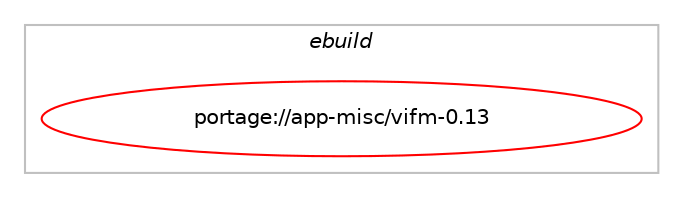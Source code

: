 digraph prolog {

# *************
# Graph options
# *************

newrank=true;
concentrate=true;
compound=true;
graph [rankdir=LR,fontname=Helvetica,fontsize=10,ranksep=1.5];#, ranksep=2.5, nodesep=0.2];
edge  [arrowhead=vee];
node  [fontname=Helvetica,fontsize=10];

# **********
# The ebuild
# **********

subgraph cluster_leftcol {
color=gray;
label=<<i>ebuild</i>>;
id [label="portage://app-misc/vifm-0.13", color=red, width=4, href="../app-misc/vifm-0.13.svg"];
}

# ****************
# The dependencies
# ****************

subgraph cluster_midcol {
color=gray;
label=<<i>dependencies</i>>;
subgraph cluster_compile {
fillcolor="#eeeeee";
style=filled;
label=<<i>compile</i>>;
# *** BEGIN UNKNOWN DEPENDENCY TYPE (TODO) ***
# id -> equal(use_conditional_group(positive,X,portage://app-misc/vifm-0.13,[package_dependency(portage://app-misc/vifm-0.13,install,no,x11-libs,libX11,none,[,,],[],[])]))
# *** END UNKNOWN DEPENDENCY TYPE (TODO) ***

# *** BEGIN UNKNOWN DEPENDENCY TYPE (TODO) ***
# id -> equal(use_conditional_group(positive,gtk,portage://app-misc/vifm-0.13,[package_dependency(portage://app-misc/vifm-0.13,install,no,x11-libs,gtk+,none,[,,],[slot(2)],[])]))
# *** END UNKNOWN DEPENDENCY TYPE (TODO) ***

# *** BEGIN UNKNOWN DEPENDENCY TYPE (TODO) ***
# id -> equal(use_conditional_group(positive,magic,portage://app-misc/vifm-0.13,[package_dependency(portage://app-misc/vifm-0.13,install,no,sys-apps,file,none,[,,],[],[])]))
# *** END UNKNOWN DEPENDENCY TYPE (TODO) ***

# *** BEGIN UNKNOWN DEPENDENCY TYPE (TODO) ***
# id -> equal(package_dependency(portage://app-misc/vifm-0.13,install,no,sys-libs,ncurses,greaterequal,[5.9,,-r3,5.9-r3],any_same_slot,[]))
# *** END UNKNOWN DEPENDENCY TYPE (TODO) ***

}
subgraph cluster_compileandrun {
fillcolor="#eeeeee";
style=filled;
label=<<i>compile and run</i>>;
}
subgraph cluster_run {
fillcolor="#eeeeee";
style=filled;
label=<<i>run</i>>;
# *** BEGIN UNKNOWN DEPENDENCY TYPE (TODO) ***
# id -> equal(use_conditional_group(positive,X,portage://app-misc/vifm-0.13,[package_dependency(portage://app-misc/vifm-0.13,run,no,x11-libs,libX11,none,[,,],[],[])]))
# *** END UNKNOWN DEPENDENCY TYPE (TODO) ***

# *** BEGIN UNKNOWN DEPENDENCY TYPE (TODO) ***
# id -> equal(use_conditional_group(positive,gtk,portage://app-misc/vifm-0.13,[package_dependency(portage://app-misc/vifm-0.13,run,no,x11-libs,gtk+,none,[,,],[slot(2)],[])]))
# *** END UNKNOWN DEPENDENCY TYPE (TODO) ***

# *** BEGIN UNKNOWN DEPENDENCY TYPE (TODO) ***
# id -> equal(use_conditional_group(positive,magic,portage://app-misc/vifm-0.13,[package_dependency(portage://app-misc/vifm-0.13,run,no,sys-apps,file,none,[,,],[],[])]))
# *** END UNKNOWN DEPENDENCY TYPE (TODO) ***

# *** BEGIN UNKNOWN DEPENDENCY TYPE (TODO) ***
# id -> equal(use_conditional_group(positive,vim,portage://app-misc/vifm-0.13,[any_of_group([package_dependency(portage://app-misc/vifm-0.13,run,no,app-editors,vim,none,[,,],[],[]),package_dependency(portage://app-misc/vifm-0.13,run,no,app-editors,gvim,none,[,,],[],[])])]))
# *** END UNKNOWN DEPENDENCY TYPE (TODO) ***

# *** BEGIN UNKNOWN DEPENDENCY TYPE (TODO) ***
# id -> equal(use_conditional_group(positive,vim-syntax,portage://app-misc/vifm-0.13,[any_of_group([package_dependency(portage://app-misc/vifm-0.13,run,no,app-editors,vim,none,[,,],[],[]),package_dependency(portage://app-misc/vifm-0.13,run,no,app-editors,gvim,none,[,,],[],[])])]))
# *** END UNKNOWN DEPENDENCY TYPE (TODO) ***

# *** BEGIN UNKNOWN DEPENDENCY TYPE (TODO) ***
# id -> equal(package_dependency(portage://app-misc/vifm-0.13,run,no,sys-libs,ncurses,greaterequal,[5.9,,-r3,5.9-r3],any_same_slot,[]))
# *** END UNKNOWN DEPENDENCY TYPE (TODO) ***

}
}

# **************
# The candidates
# **************

subgraph cluster_choices {
rank=same;
color=gray;
label=<<i>candidates</i>>;

}

}
